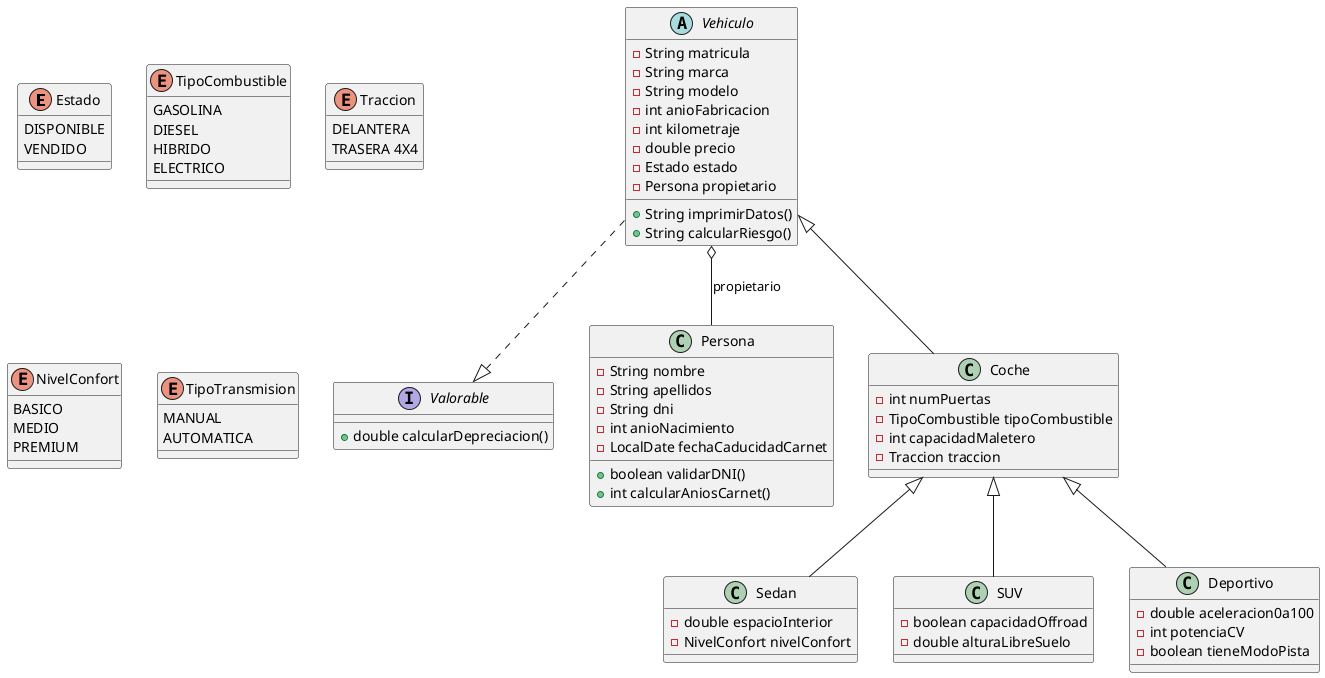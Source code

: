 @startuml

' === Enumeraciones ===
enum Estado {
DISPONIBLE
VENDIDO
}

enum TipoCombustible {
GASOLINA
DIESEL
HIBRIDO
ELECTRICO
}

enum Traccion {
DELANTERA
TRASERA 4X4
}

enum NivelConfort{
BASICO
MEDIO
PREMIUM
}

enum TipoTransmision{
MANUAL
AUTOMATICA
}

' ===Interfaz===
interface Valorable {
+double calcularDepreciacion()
}

' === Clase Persona ===
class Persona {
  -String nombre
  -String apellidos
  -String dni
  -int anioNacimiento
  -LocalDate fechaCaducidadCarnet

  +boolean validarDNI()
  +int calcularAniosCarnet()
}

' === Clase abstracta Vehiculo ===
abstract class Vehiculo {
  -String matricula
  -String marca
  -String modelo
  -int anioFabricacion
  -int kilometraje
  -double precio
  -Estado estado
  -Persona propietario

  +String imprimirDatos()
  +String calcularRiesgo()
}

' === Clase Coche ===
class Coche {
  -int numPuertas
  -TipoCombustible tipoCombustible
  -int capacidadMaletero
  -Traccion traccion
}

' === Subtipos de Coche ===
class Sedan {
  -double espacioInterior
  -NivelConfort nivelConfort
}

class SUV {
  -boolean capacidadOffroad
  -double alturaLibreSuelo
}

class Deportivo {
  -double aceleracion0a100
  -int potenciaCV
  -boolean tieneModoPista
}

Coche <|-- Sedan
Coche <|-- SUV
Coche <|-- Deportivo

Vehiculo <|-- Coche

Vehiculo ..|> Valorable

Vehiculo o-- Persona : propietario



@enduml